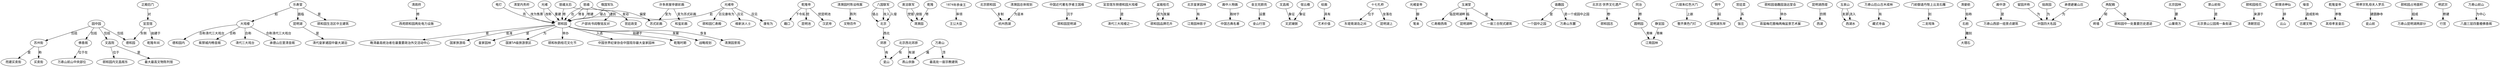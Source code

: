 digraph 202022822249782201 {
	"苏州街" [fontname=FangSong]
	"而建买卖街" [fontname=FangSong]
	"苏州街" -> "而建买卖街" [label="是" fontname=FangSong]
	"乐寿堂" [fontname=FangSong]
	"大戏楼" [fontname=FangSong]
	"乐寿堂" -> "大戏楼" [label="如" fontname=FangSong]
	"清政府" [fontname=FangSong]
	"西苑颐和园两处电力设施" [fontname=FangSong]
	"清政府" -> "西苑颐和园两处电力设施" [label="修" fontname=FangSong]
	"颐和园" [fontname=FangSong]
	"晚清最高统治者在最重要政治外交活动中心" [fontname=FangSong]
	"颐和园" -> "晚清最高统治者在最重要政治外交活动中心" [label="是" fontname=FangSong]
	"光绪" [fontname=FangSong]
	"颐和园" [fontname=FangSong]
	"光绪" -> "颐和园" [label="重建" fontname=FangSong]
	"乾隆帝" [fontname=FangSong]
	"藉口" [fontname=FangSong]
	"乾隆帝" -> "藉口" [label="下令拓" fontname=FangSong]
	"乐寿堂" [fontname=FangSong]
	"昆明湖" [fontname=FangSong]
	"乐寿堂" -> "昆明湖" [label="面临" fontname=FangSong]
	"清漪园时陈设档案" [fontname=FangSong]
	"文物百件" [fontname=FangSong]
	"清漪园时陈设档案" -> "文物百件" [label="陈列" fontname=FangSong]
	"八国联军" [fontname=FangSong]
	"北京" [fontname=FangSong]
	"八国联军" -> "北京" [label="侵占" fontname=FangSong]
	"颐和园" [fontname=FangSong]
	"国家旅游局" [fontname=FangSong]
	"颐和园" -> "国家旅游局" [label="批准" fontname=FangSong]
	"英法联军" [fontname=FangSong]
	"清漪园" [fontname=FangSong]
	"英法联军" -> "清漪园" [label="焚毁" fontname=FangSong]
	"1874年恭亲王" [fontname=FangSong]
	"王公大臣" [fontname=FangSong]
	"1874年恭亲王" -> "王公大臣" [label="率领" fontname=FangSong]
	"万寿山" [fontname=FangSong]
	"燕山余脉" [fontname=FangSong]
	"万寿山" -> "燕山余脉" [label="属" fontname=FangSong]
	"北京颐和园" [fontname=FangSong]
	"杭州西湖" [fontname=FangSong]
	"北京颐和园" -> "杭州西湖" [label="复制" fontname=FangSong]
	"中国近代著名学者王国维" [fontname=FangSong]
	"颐和园昆明湖" [fontname=FangSong]
	"中国近代著名学者王国维" -> "颐和园昆明湖" [label="沉于" fontname=FangSong]
	"宜芸馆东侧德和园大戏楼" [fontname=FangSong]
	"清代三大戏楼之一" [fontname=FangSong]
	"宜芸馆东侧德和园大戏楼" -> "清代三大戏楼之一" [label="是" fontname=FangSong]
	"慈禧" [fontname=FangSong]
	"颐和园" [fontname=FangSong]
	"慈禧" -> "颐和园" [label="在" fontname=FangSong]
	"郊原" [fontname=FangSong]
	"瓮山" [fontname=FangSong]
	"郊原" -> "瓮山" [label="有" fontname=FangSong]
	"盆栽桂花" [fontname=FangSong]
	"颐和园品牌花卉" [fontname=FangSong]
	"盆栽桂花" -> "颐和园品牌花卉" [label="成为" fontname=FangSong]
	"北京皇家园林" [fontname=FangSong]
	"江南园林影子" [fontname=FangSong]
	"北京皇家园林" -> "江南园林影子" [label="有" fontname=FangSong]
	"画中人物画" [fontname=FangSong]
	"中国古典名著" [fontname=FangSong]
	"画中人物画" -> "中国古典名著" [label="取材于" fontname=FangSong]
	"金主完颜亮" [fontname=FangSong]
	"金山行宫" [fontname=FangSong]
	"金主完颜亮" -> "金山行宫" [label="设置" fontname=FangSong]
	"文昌阁" [fontname=FangSong]
	"文武辅弼" [fontname=FangSong]
	"文昌阁" -> "文武辅弼" [label="象征" fontname=FangSong]
	"慈禧太后" [fontname=FangSong]
	"颐和园" [fontname=FangSong]
	"慈禧太后" -> "颐和园" [label="修" fontname=FangSong]
	"北京西北郊原" [fontname=FangSong]
	"瓮山" [fontname=FangSong]
	"北京西北郊原" -> "瓮山" [label="有" fontname=FangSong]
	"许多房屋亭廊彩画" [fontname=FangSong]
	"苏式彩画" [fontname=FangSong]
	"许多房屋亭廊彩画" -> "苏式彩画" [label="变为" fontname=FangSong]
	"英法联军" [fontname=FangSong]
	"清漪园" [fontname=FangSong]
	"英法联军" -> "清漪园" [label="烧毁" fontname=FangSong]
	"园中园" [fontname=FangSong]
	"佛香阁" [fontname=FangSong]
	"园中园" -> "佛香阁" [label="包括" fontname=FangSong]
	"乐寿堂" [fontname=FangSong]
	"颐和园生活区中主建筑" [fontname=FangSong]
	"乐寿堂" -> "颐和园生活区中主建筑" [label="是" fontname=FangSong]
	"慈禧" [fontname=FangSong]
	"宫廷政变" [fontname=FangSong]
	"慈禧" -> "宫廷政变" [label="发动" fontname=FangSong]
	"绘画" [fontname=FangSong]
	"艺术价值" [fontname=FangSong]
	"绘画" -> "艺术价值" [label="具有" fontname=FangSong]
	"清室内务府" [fontname=FangSong]
	"颐和园" [fontname=FangSong]
	"清室内务府" -> "颐和园" [label="改为售票" fontname=FangSong]
	"乾隆帝" [fontname=FangSong]
	"昆明池" [fontname=FangSong]
	"乾隆帝" -> "昆明池" [label="挖" fontname=FangSong]
	"十七孔桥" [fontname=FangSong]
	"东堤南湖岛之间" [fontname=FangSong]
	"十七孔桥" -> "东堤南湖岛之间" [label="位于" fontname=FangSong]
	"慈禧太后" [fontname=FangSong]
	"户部尚书阎敬铭反对" [fontname=FangSong]
	"慈禧太后" -> "户部尚书阎敬铭反对" [label="遭到" fontname=FangSong]
	"光绪皇帝" [fontname=FangSong]
	"笔亲" [fontname=FangSong]
	"光绪皇帝" -> "笔亲" [label="御" fontname=FangSong]
	"玉澜堂" [fontname=FangSong]
	"仁寿殿西南" [fontname=FangSong]
	"玉澜堂" -> "仁寿殿西南" [label="临昆明湖畔" fontname=FangSong]
	"俄国军队" [fontname=FangSong]
	"颐和园" [fontname=FangSong]
	"俄国军队" -> "颐和园" [label="侵占" fontname=FangSong]
	"八国联军" [fontname=FangSong]
	"北京" [fontname=FangSong]
	"八国联军" -> "北京" [label="攻入" fontname=FangSong]
	"颐和园" [fontname=FangSong]
	"皇家园林" [fontname=FangSong]
	"颐和园" -> "皇家园林" [label="是" fontname=FangSong]
	"颐和园" [fontname=FangSong]
	"国家5A级旅游景区" [fontname=FangSong]
	"颐和园" -> "国家5A级旅游景区" [label="为" fontname=FangSong]
	"玉澜堂" [fontname=FangSong]
	"昆明湖畔" [fontname=FangSong]
	"玉澜堂" -> "昆明湖畔" [label="临" fontname=FangSong]
	"谐趣园" [fontname=FangSong]
	"一个园中之园" [fontname=FangSong]
	"谐趣园" -> "一个园中之园" [label="是" fontname=FangSong]
	"许多房屋亭廊彩画" [fontname=FangSong]
	"和玺彩画" [fontname=FangSong]
	"许多房屋亭廊彩画" -> "和玺彩画" [label="变为苏式彩画" fontname=FangSong]
	"慈禧" [fontname=FangSong]
	"苏式彩画" [fontname=FangSong]
	"慈禧" -> "苏式彩画" [label="偏爱" fontname=FangSong]
	"北京志·世界文化遗产" [fontname=FangSong]
	"颐和园志" [fontname=FangSong]
	"北京志·世界文化遗产" -> "颐和园志" [label="卷·" fontname=FangSong]
	"光绪帝" [fontname=FangSong]
	"颐和园仁寿殿" [fontname=FangSong]
	"光绪帝" -> "颐和园仁寿殿" [label="召见康有为" fontname=FangSong]
	"同治" [fontname=FangSong]
	"圆明园" [fontname=FangSong]
	"同治" -> "圆明园" [label="修" fontname=FangSong]
	"乾隆" [fontname=FangSong]
	"清漪园" [fontname=FangSong]
	"乾隆" -> "清漪园" [label="修" fontname=FangSong]
	"文昌院" [fontname=FangSong]
	"颐和园内文昌阁东" [fontname=FangSong]
	"文昌院" -> "颐和园内文昌阁东" [label="位于" fontname=FangSong]
	"六扇朱红色大门" [fontname=FangSong]
	"整齐黄色门钉" [fontname=FangSong]
	"六扇朱红色大门" -> "整齐黄色门钉" [label="上嵌" fontname=FangSong]
	"慈禧" [fontname=FangSong]
	"颐和园" [fontname=FangSong]
	"慈禧" -> "颐和园" [label="修复" fontname=FangSong]
	"静宜园" [fontname=FangSong]
	"江南园林" [fontname=FangSong]
	"静宜园" -> "江南园林" [label="青睐" fontname=FangSong]
	"铜牛" [fontname=FangSong]
	"昆明湖东岸" [fontname=FangSong]
	"铜牛" -> "昆明湖东岸" [label="设" fontname=FangSong]
	"宫廷菜" [fontname=FangSong]
	"饭庄" [fontname=FangSong]
	"宫廷菜" -> "饭庄" [label="系" fontname=FangSong]
	"颐和园谐趣园涵远堂会" [fontname=FangSong]
	"首届梅花腊梅两梅盆景艺术展" [fontname=FangSong]
	"颐和园谐趣园涵远堂会" -> "首届梅花腊梅两梅盆景艺术展" [label="举办" fontname=FangSong]
	"昆明湖西堤" [fontname=FangSong]
	"西湖" [fontname=FangSong]
	"昆明湖西堤" -> "西湖" [label="仿照" fontname=FangSong]
	"宜芸馆" [fontname=FangSong]
	"德和园" [fontname=FangSong]
	"宜芸馆" -> "德和园" [label="东侧" fontname=FangSong]
	"玉泉山" [fontname=FangSong]
	"西湖水" [fontname=FangSong]
	"玉泉山" -> "西湖水" [label="发源" fontname=FangSong]
	"颐和园" [fontname=FangSong]
	"颐和秋韵桂花文化节" [fontname=FangSong]
	"颐和园" -> "颐和秋韵桂花文化节" [label="举办" fontname=FangSong]
	"圆明园" [fontname=FangSong]
	"江南园林" [fontname=FangSong]
	"圆明园" -> "江南园林" [label="青睐" fontname=FangSong]
	"宿云檐" [fontname=FangSong]
	"文武辅弼" [fontname=FangSong]
	"宿云檐" -> "文武辅弼" [label="象征" fontname=FangSong]
	"万寿山后山古木成林" [fontname=FangSong]
	"藏式寺庙" [fontname=FangSong]
	"万寿山后山古木成林" -> "藏式寺庙" [label="有" fontname=FangSong]
	"门前御道丹陛上云龙石雕" [fontname=FangSong]
	"二龙戏珠" [fontname=FangSong]
	"门前御道丹陛上云龙石雕" -> "二龙戏珠" [label="刻" fontname=FangSong]
	"光绪" [fontname=FangSong]
	"颐和园" [fontname=FangSong]
	"光绪" -> "颐和园" [label="改称" fontname=FangSong]
	"玉澜堂" [fontname=FangSong]
	"一座三合院式建筑" [fontname=FangSong]
	"玉澜堂" -> "一座三合院式建筑" [label="是" fontname=FangSong]
	"光绪帝" [fontname=FangSong]
	"维新派人士" [fontname=FangSong]
	"光绪帝" -> "维新派人士" [label="召见" fontname=FangSong]
	"大戏楼" [fontname=FangSong]
	"德和园内" [fontname=FangSong]
	"大戏楼" -> "德和园内" [label="合称清代三大戏台" fontname=FangSong]
	"八国联军" [fontname=FangSong]
	"北京" [fontname=FangSong]
	"八国联军" -> "北京" [label="入侵" fontname=FangSong]
	"颐和园" [fontname=FangSong]
	"中国世界纪录协会中国现存最大皇家园林" [fontname=FangSong]
	"颐和园" -> "中国世界纪录协会中国现存最大皇家园林" [label="入选" fontname=FangSong]
	"清晏舫" [fontname=FangSong]
	"石舫" [fontname=FangSong]
	"清晏舫" -> "石舫" [label="俗称" fontname=FangSong]
	"园中园" [fontname=FangSong]
	"苏州街" [fontname=FangSong]
	"园中园" -> "苏州街" [label="包括" fontname=FangSong]
	"北京" [fontname=FangSong]
	"郊原" [fontname=FangSong]
	"北京" -> "郊原" [label="西北" fontname=FangSong]
	"画中游" [fontname=FangSong]
	"万寿山西部一组景点建筑" [fontname=FangSong]
	"画中游" -> "万寿山西部一组景点建筑" [label="是" fontname=FangSong]
	"电灯" [fontname=FangSong]
	"颐和园" [fontname=FangSong]
	"电灯" -> "颐和园" [label="亮" fontname=FangSong]
	"颐和园" [fontname=FangSong]
	"乾隆时期" [fontname=FangSong]
	"颐和园" -> "乾隆时期" [label="始建于" fontname=FangSong]
	"佛香阁" [fontname=FangSong]
	"万寿山前山中央部位" [fontname=FangSong]
	"佛香阁" -> "万寿山前山中央部位" [label="位于在" fontname=FangSong]
	"乾隆帝" [fontname=FangSong]
	"汉武帝" [fontname=FangSong]
	"乾隆帝" -> "汉武帝" [label="挖昆明池" fontname=FangSong]
	"苏州街" [fontname=FangSong]
	"买卖街" [fontname=FangSong]
	"苏州街" -> "买卖街" [label="称" fontname=FangSong]
	"留园并称" [fontname=FangSong]
	"中国四大名园" [fontname=FangSong]
	"留园并称" -> "中国四大名园" [label="为" fontname=FangSong]
	"玉泉山" [fontname=FangSong]
	"西湖水" [fontname=FangSong]
	"玉泉山" -> "西湖水" [label="流入" fontname=FangSong]
	"拙政园" [fontname=FangSong]
	"中国四大名园" [fontname=FangSong]
	"拙政园" -> "中国四大名园" [label="为" fontname=FangSong]
	"两配殿" [fontname=FangSong]
	"砖墙" [fontname=FangSong]
	"两配殿" -> "砖墙" [label="砌" fontname=FangSong]
	"北京园林" [fontname=FangSong]
	"山寨南方" [fontname=FangSong]
	"北京园林" -> "山寨南方" [label="要" fontname=FangSong]
	"北京西北郊原" [fontname=FangSong]
	"燕山余脉" [fontname=FangSong]
	"北京西北郊原" -> "燕山余脉" [label="有湖" fontname=FangSong]
	"清漪园总体规划" [fontname=FangSong]
	"杭州西湖" [fontname=FangSong]
	"清漪园总体规划" -> "杭州西湖" [label="为蓝本" fontname=FangSong]
	"两配殿" [fontname=FangSong]
	"颐和园中一处重要历史遗迹" [fontname=FangSong]
	"两配殿" -> "颐和园中一处重要历史遗迹" [label="是" fontname=FangSong]
	"景山前街" [fontname=FangSong]
	"北京景山公园南一条街道" [fontname=FangSong]
	"景山前街" -> "北京景山公园南一条街道" [label="是" fontname=FangSong]
	"宜芸馆" [fontname=FangSong]
	"乾隆年间" [fontname=FangSong]
	"宜芸馆" -> "乾隆年间" [label="始建于" fontname=FangSong]
	"慈禧" [fontname=FangSong]
	"颐和园" [fontname=FangSong]
	"慈禧" -> "颐和园" [label="修建" fontname=FangSong]
	"谐趣园" [fontname=FangSong]
	"万寿山东麓" [fontname=FangSong]
	"谐趣园" -> "万寿山东麓" [label="是一个成园中之园" fontname=FangSong]
	"万寿山" [fontname=FangSong]
	"最高处一座宗教建筑" [fontname=FangSong]
	"万寿山" -> "最高处一座宗教建筑" [label="顶" fontname=FangSong]
	"颐和园桂花" [fontname=FangSong]
	"清朝宫廷" [fontname=FangSong]
	"颐和园桂花" -> "清朝宫廷" [label="来源于" fontname=FangSong]
	"园中园" [fontname=FangSong]
	"德和园" [fontname=FangSong]
	"园中园" -> "德和园" [label="包括" fontname=FangSong]
	"大戏楼" [fontname=FangSong]
	"紫禁城内畅音阁" [fontname=FangSong]
	"大戏楼" -> "紫禁城内畅音阁" [label="合称" fontname=FangSong]
	"郭璞诗神仙" [fontname=FangSong]
	"云山" [fontname=FangSong]
	"郭璞诗神仙" -> "云山" [label="排" fontname=FangSong]
	"正殿后门" [fontname=FangSong]
	"宜芸馆" [fontname=FangSong]
	"正殿后门" -> "宜芸馆" [label="对" fontname=FangSong]
	"噪音" [fontname=FangSong]
	"古建文物" [fontname=FangSong]
	"噪音" -> "古建文物" [label="造成影响" fontname=FangSong]
	"大戏楼" [fontname=FangSong]
	"清代三大戏台" [fontname=FangSong]
	"大戏楼" -> "清代三大戏台" [label="合称" fontname=FangSong]
	"昆明湖" [fontname=FangSong]
	"清代皇家诸园中最大湖泊" [fontname=FangSong]
	"昆明湖" -> "清代皇家诸园中最大湖泊" [label="是" fontname=FangSong]
	"盆栽桂花" [fontname=FangSong]
	"颐和园品牌花卉" [fontname=FangSong]
	"盆栽桂花" -> "颐和园品牌花卉" [label="发展" fontname=FangSong]
	"光绪帝" [fontname=FangSong]
	"颐和园" [fontname=FangSong]
	"光绪帝" -> "颐和园" [label="赴" fontname=FangSong]
	"园中园" [fontname=FangSong]
	"文昌院" [fontname=FangSong]
	"园中园" -> "文昌院" [label="包括" fontname=FangSong]
	"颐和园" [fontname=FangSong]
	"战略规划" [fontname=FangSong]
	"颐和园" -> "战略规划" [label="发展" fontname=FangSong]
	"乾隆皇帝" [fontname=FangSong]
	"其母孝圣皇后" [fontname=FangSong]
	"乾隆皇帝" -> "其母孝圣皇后" [label="孝敬" fontname=FangSong]
	"石舫" [fontname=FangSong]
	"大理石" [fontname=FangSong]
	"石舫" -> "大理石" [label="雕刻" fontname=FangSong]
	"明孝宗乳母夫人罗氏" [fontname=FangSong]
	"瓮山前" [fontname=FangSong]
	"明孝宗乳母夫人罗氏" -> "瓮山前" [label="建圆静寺" fontname=FangSong]
	"颐和园" [fontname=FangSong]
	"清漪园景观" [fontname=FangSong]
	"颐和园" -> "清漪园景观" [label="恢复" fontname=FangSong]
	"文昌院" [fontname=FangSong]
	"最大最高文物陈列馆" [fontname=FangSong]
	"文昌院" -> "最大最高文物陈列馆" [label="是" fontname=FangSong]
	"光绪帝" [fontname=FangSong]
	"康有为" [fontname=FangSong]
	"光绪帝" -> "康有为" [label="召见" fontname=FangSong]
	"颐和园占地面积" [fontname=FangSong]
	"万寿山昆明湖两部分" [fontname=FangSong]
	"颐和园占地面积" -> "万寿山昆明湖两部分" [label="组成" fontname=FangSong]
	"承德避暑山庄" [fontname=FangSong]
	"中国四大名园" [fontname=FangSong]
	"承德避暑山庄" -> "中国四大名园" [label="为" fontname=FangSong]
	"大戏楼" [fontname=FangSong]
	"承德山庄里清音阁" [fontname=FangSong]
	"大戏楼" -> "承德山庄里清音阁" [label="合称清代三大戏台" fontname=FangSong]
	"明武宗" [fontname=FangSong]
	"行宫" [fontname=FangSong]
	"明武宗" -> "行宫" [label="修建" fontname=FangSong]
	"万寿山前山" [fontname=FangSong]
	"八面三层四重檐佛香阁" [fontname=FangSong]
	"万寿山前山" -> "八面三层四重檐佛香阁" [label="为中心" fontname=FangSong]
	"十七孔桥" [fontname=FangSong]
	"昆明湖上" [fontname=FangSong]
	"十七孔桥" -> "昆明湖上" [label="坐落在" fontname=FangSong]
}
